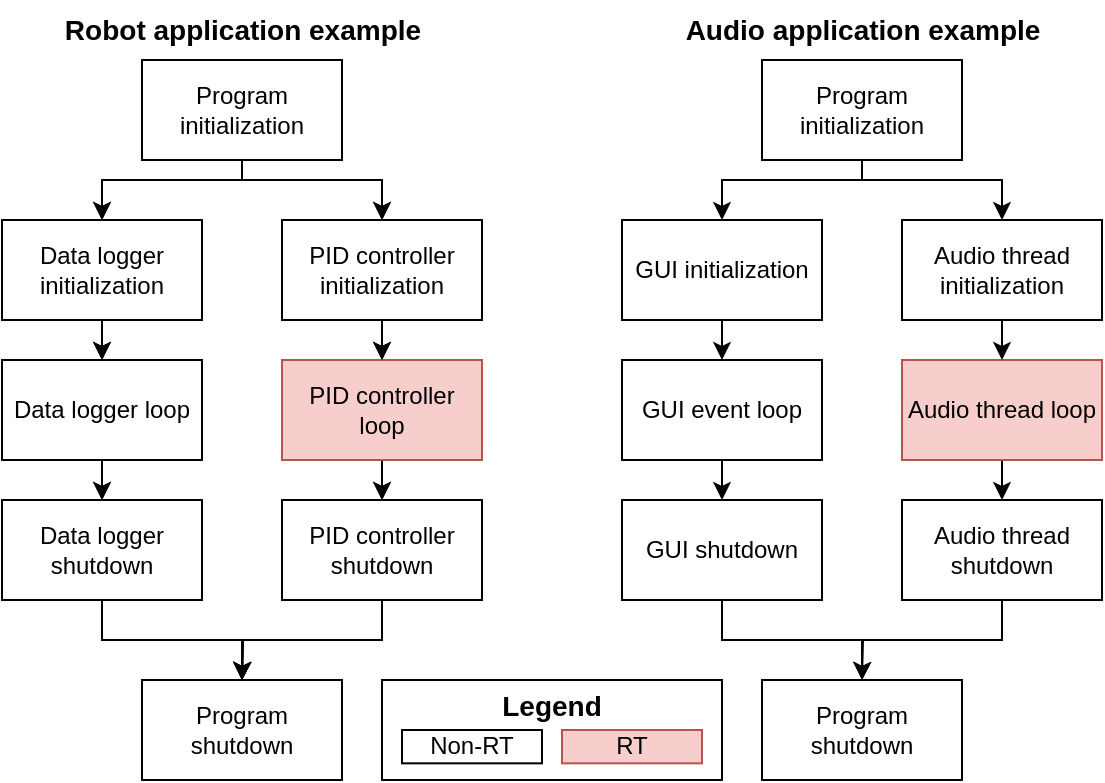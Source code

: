 <mxfile version="17.4.4" type="embed"><diagram id="QAH7SbcHKUdofo-h5MI7" name="Page-1"><mxGraphModel dx="1164" dy="794" grid="1" gridSize="10" guides="1" tooltips="1" connect="1" arrows="1" fold="1" page="1" pageScale="1" pageWidth="850" pageHeight="1100" background="none" math="0" shadow="0"><root><mxCell id="0"/><mxCell id="1" parent="0"/><mxCell id="39" style="edgeStyle=orthogonalEdgeStyle;rounded=0;orthogonalLoop=1;jettySize=auto;html=1;exitX=0.5;exitY=1;exitDx=0;exitDy=0;entryX=0.5;entryY=0;entryDx=0;entryDy=0;" edge="1" parent="1" source="2" target="35"><mxGeometry relative="1" as="geometry"><Array as="points"><mxPoint x="160" y="260"/><mxPoint x="90" y="260"/></Array></mxGeometry></mxCell><mxCell id="43" style="edgeStyle=orthogonalEdgeStyle;rounded=0;orthogonalLoop=1;jettySize=auto;html=1;exitX=0.5;exitY=1;exitDx=0;exitDy=0;entryX=0.5;entryY=0;entryDx=0;entryDy=0;" edge="1" parent="1" source="2" target="41"><mxGeometry relative="1" as="geometry"><Array as="points"><mxPoint x="160" y="260"/><mxPoint x="230" y="260"/></Array></mxGeometry></mxCell><mxCell id="2" value="Program initialization" style="rounded=0;whiteSpace=wrap;html=1;" parent="1" vertex="1"><mxGeometry x="110" y="200" width="100" height="50" as="geometry"/></mxCell><mxCell id="3" value="Program shutdown" style="rounded=0;whiteSpace=wrap;html=1;" parent="1" vertex="1"><mxGeometry x="110" y="510" width="100" height="50" as="geometry"/></mxCell><mxCell id="38" style="edgeStyle=orthogonalEdgeStyle;rounded=0;orthogonalLoop=1;jettySize=auto;html=1;exitX=0.5;exitY=1;exitDx=0;exitDy=0;entryX=0.5;entryY=0;entryDx=0;entryDy=0;" edge="1" parent="1" source="4" target="36"><mxGeometry relative="1" as="geometry"/></mxCell><mxCell id="4" value="Data logger loop" style="rounded=0;whiteSpace=wrap;html=1;" parent="1" vertex="1"><mxGeometry x="40" y="350" width="100" height="50" as="geometry"/></mxCell><mxCell id="45" style="edgeStyle=orthogonalEdgeStyle;rounded=0;orthogonalLoop=1;jettySize=auto;html=1;exitX=0.5;exitY=1;exitDx=0;exitDy=0;entryX=0.5;entryY=0;entryDx=0;entryDy=0;" edge="1" parent="1" source="5" target="42"><mxGeometry relative="1" as="geometry"/></mxCell><mxCell id="5" value="PID controller loop" style="rounded=0;whiteSpace=wrap;html=1;fillColor=#f8cecc;strokeColor=#b85450;" parent="1" vertex="1"><mxGeometry x="180" y="350" width="100" height="50" as="geometry"/></mxCell><mxCell id="15" style="edgeStyle=orthogonalEdgeStyle;rounded=0;orthogonalLoop=1;jettySize=auto;html=1;exitX=0.5;exitY=1;exitDx=0;exitDy=0;entryX=0.5;entryY=0;entryDx=0;entryDy=0;" parent="1" source="17" edge="1"><mxGeometry relative="1" as="geometry"><mxPoint x="400" y="290" as="targetPoint"/></mxGeometry></mxCell><mxCell id="19" style="edgeStyle=orthogonalEdgeStyle;rounded=0;orthogonalLoop=1;jettySize=auto;html=1;exitX=0.5;exitY=1;exitDx=0;exitDy=0;entryX=0.5;entryY=0;entryDx=0;entryDy=0;" parent="1" source="20" edge="1"><mxGeometry relative="1" as="geometry"><mxPoint x="470" y="510" as="targetPoint"/></mxGeometry></mxCell><mxCell id="21" style="edgeStyle=orthogonalEdgeStyle;rounded=0;orthogonalLoop=1;jettySize=auto;html=1;exitX=0.5;exitY=1;exitDx=0;exitDy=0;entryX=0.5;entryY=0;entryDx=0;entryDy=0;" parent="1" source="22" edge="1"><mxGeometry relative="1" as="geometry"><mxPoint x="470" y="510" as="targetPoint"/></mxGeometry></mxCell><mxCell id="26" value="" style="group" parent="1" vertex="1" connectable="0"><mxGeometry x="230" y="510" width="170" height="50" as="geometry"/></mxCell><mxCell id="25" value="" style="rounded=0;whiteSpace=wrap;html=1;fontSize=14;" parent="26" vertex="1"><mxGeometry width="170" height="50" as="geometry"/></mxCell><mxCell id="12" value="Non-RT" style="rounded=0;whiteSpace=wrap;html=1;" parent="26" vertex="1"><mxGeometry x="10" y="25" width="70" height="16.667" as="geometry"/></mxCell><mxCell id="14" value="RT" style="rounded=0;whiteSpace=wrap;html=1;fillColor=#f8cecc;strokeColor=#b85450;" parent="26" vertex="1"><mxGeometry x="90" y="25" width="70" height="16.667" as="geometry"/></mxCell><mxCell id="23" value="&lt;font style=&quot;font-size: 14px&quot;&gt;Legend&lt;/font&gt;" style="text;html=1;strokeColor=none;fillColor=none;align=center;verticalAlign=middle;whiteSpace=wrap;rounded=0;fontStyle=1" parent="26" vertex="1"><mxGeometry x="40" width="90" height="25" as="geometry"/></mxCell><mxCell id="33" value="&lt;b&gt;Robot application example&lt;/b&gt;" style="text;whiteSpace=wrap;html=1;fontSize=14;align=center;" parent="1" vertex="1"><mxGeometry x="63.75" y="170" width="192.5" height="30" as="geometry"/></mxCell><mxCell id="34" value="&lt;b&gt;Audio application example&lt;br&gt;&lt;/b&gt;" style="text;whiteSpace=wrap;html=1;fontSize=14;align=center;" parent="1" vertex="1"><mxGeometry x="372.5" y="170" width="195" height="30" as="geometry"/></mxCell><mxCell id="37" style="edgeStyle=orthogonalEdgeStyle;rounded=0;orthogonalLoop=1;jettySize=auto;html=1;exitX=0.5;exitY=1;exitDx=0;exitDy=0;entryX=0.5;entryY=0;entryDx=0;entryDy=0;" edge="1" parent="1" source="35" target="4"><mxGeometry relative="1" as="geometry"/></mxCell><mxCell id="35" value="Data logger initialization" style="rounded=0;whiteSpace=wrap;html=1;" vertex="1" parent="1"><mxGeometry x="40" y="280" width="100" height="50" as="geometry"/></mxCell><mxCell id="47" style="edgeStyle=orthogonalEdgeStyle;rounded=0;orthogonalLoop=1;jettySize=auto;html=1;exitX=0.5;exitY=1;exitDx=0;exitDy=0;" edge="1" parent="1" source="36"><mxGeometry relative="1" as="geometry"><mxPoint x="160" y="510" as="targetPoint"/></mxGeometry></mxCell><mxCell id="36" value="Data logger shutdown" style="rounded=0;whiteSpace=wrap;html=1;" vertex="1" parent="1"><mxGeometry x="40" y="420" width="100" height="50" as="geometry"/></mxCell><mxCell id="44" style="edgeStyle=orthogonalEdgeStyle;rounded=0;orthogonalLoop=1;jettySize=auto;html=1;exitX=0.5;exitY=1;exitDx=0;exitDy=0;entryX=0.5;entryY=0;entryDx=0;entryDy=0;" edge="1" parent="1" source="41" target="5"><mxGeometry relative="1" as="geometry"/></mxCell><mxCell id="41" value="PID controller initialization" style="rounded=0;whiteSpace=wrap;html=1;" vertex="1" parent="1"><mxGeometry x="180" y="280" width="100" height="50" as="geometry"/></mxCell><mxCell id="46" style="edgeStyle=orthogonalEdgeStyle;rounded=0;orthogonalLoop=1;jettySize=auto;html=1;exitX=0.5;exitY=1;exitDx=0;exitDy=0;entryX=0.5;entryY=0;entryDx=0;entryDy=0;" edge="1" parent="1" source="42" target="3"><mxGeometry relative="1" as="geometry"/></mxCell><mxCell id="42" value="PID controller shutdown" style="rounded=0;whiteSpace=wrap;html=1;" vertex="1" parent="1"><mxGeometry x="180" y="420" width="100" height="50" as="geometry"/></mxCell><mxCell id="60" style="edgeStyle=orthogonalEdgeStyle;rounded=0;orthogonalLoop=1;jettySize=auto;html=1;exitX=0.5;exitY=1;exitDx=0;exitDy=0;entryX=0.5;entryY=0;entryDx=0;entryDy=0;" edge="1" parent="1" source="62" target="69"><mxGeometry relative="1" as="geometry"><Array as="points"><mxPoint x="160" y="260"/><mxPoint x="90" y="260"/></Array></mxGeometry></mxCell><mxCell id="61" style="edgeStyle=orthogonalEdgeStyle;rounded=0;orthogonalLoop=1;jettySize=auto;html=1;exitX=0.5;exitY=1;exitDx=0;exitDy=0;entryX=0.5;entryY=0;entryDx=0;entryDy=0;" edge="1" parent="1" source="62" target="73"><mxGeometry relative="1" as="geometry"><Array as="points"><mxPoint x="160" y="260"/><mxPoint x="230" y="260"/></Array></mxGeometry></mxCell><mxCell id="62" value="Program initialization" style="rounded=0;whiteSpace=wrap;html=1;" vertex="1" parent="1"><mxGeometry x="110" y="200" width="100" height="50" as="geometry"/></mxCell><mxCell id="63" value="Program shutdown" style="rounded=0;whiteSpace=wrap;html=1;" vertex="1" parent="1"><mxGeometry x="110" y="510" width="100" height="50" as="geometry"/></mxCell><mxCell id="64" style="edgeStyle=orthogonalEdgeStyle;rounded=0;orthogonalLoop=1;jettySize=auto;html=1;exitX=0.5;exitY=1;exitDx=0;exitDy=0;entryX=0.5;entryY=0;entryDx=0;entryDy=0;" edge="1" parent="1" source="65" target="71"><mxGeometry relative="1" as="geometry"/></mxCell><mxCell id="65" value="Data logger loop" style="rounded=0;whiteSpace=wrap;html=1;" vertex="1" parent="1"><mxGeometry x="40" y="350" width="100" height="50" as="geometry"/></mxCell><mxCell id="66" style="edgeStyle=orthogonalEdgeStyle;rounded=0;orthogonalLoop=1;jettySize=auto;html=1;exitX=0.5;exitY=1;exitDx=0;exitDy=0;entryX=0.5;entryY=0;entryDx=0;entryDy=0;" edge="1" parent="1" source="67" target="75"><mxGeometry relative="1" as="geometry"/></mxCell><mxCell id="67" value="PID controller loop" style="rounded=0;whiteSpace=wrap;html=1;fillColor=#f8cecc;strokeColor=#b85450;" vertex="1" parent="1"><mxGeometry x="180" y="350" width="100" height="50" as="geometry"/></mxCell><mxCell id="68" style="edgeStyle=orthogonalEdgeStyle;rounded=0;orthogonalLoop=1;jettySize=auto;html=1;exitX=0.5;exitY=1;exitDx=0;exitDy=0;entryX=0.5;entryY=0;entryDx=0;entryDy=0;" edge="1" parent="1" source="69" target="65"><mxGeometry relative="1" as="geometry"/></mxCell><mxCell id="69" value="Data logger initialization" style="rounded=0;whiteSpace=wrap;html=1;" vertex="1" parent="1"><mxGeometry x="40" y="280" width="100" height="50" as="geometry"/></mxCell><mxCell id="70" style="edgeStyle=orthogonalEdgeStyle;rounded=0;orthogonalLoop=1;jettySize=auto;html=1;exitX=0.5;exitY=1;exitDx=0;exitDy=0;" edge="1" parent="1" source="71"><mxGeometry relative="1" as="geometry"><mxPoint x="160" y="510" as="targetPoint"/></mxGeometry></mxCell><mxCell id="71" value="Data logger shutdown" style="rounded=0;whiteSpace=wrap;html=1;" vertex="1" parent="1"><mxGeometry x="40" y="420" width="100" height="50" as="geometry"/></mxCell><mxCell id="72" style="edgeStyle=orthogonalEdgeStyle;rounded=0;orthogonalLoop=1;jettySize=auto;html=1;exitX=0.5;exitY=1;exitDx=0;exitDy=0;entryX=0.5;entryY=0;entryDx=0;entryDy=0;" edge="1" parent="1" source="73" target="67"><mxGeometry relative="1" as="geometry"/></mxCell><mxCell id="73" value="PID controller initialization" style="rounded=0;whiteSpace=wrap;html=1;" vertex="1" parent="1"><mxGeometry x="180" y="280" width="100" height="50" as="geometry"/></mxCell><mxCell id="74" style="edgeStyle=orthogonalEdgeStyle;rounded=0;orthogonalLoop=1;jettySize=auto;html=1;exitX=0.5;exitY=1;exitDx=0;exitDy=0;entryX=0.5;entryY=0;entryDx=0;entryDy=0;" edge="1" parent="1" source="75" target="63"><mxGeometry relative="1" as="geometry"/></mxCell><mxCell id="75" value="PID controller shutdown" style="rounded=0;whiteSpace=wrap;html=1;" vertex="1" parent="1"><mxGeometry x="180" y="420" width="100" height="50" as="geometry"/></mxCell><mxCell id="76" style="edgeStyle=orthogonalEdgeStyle;rounded=0;orthogonalLoop=1;jettySize=auto;html=1;exitX=0.5;exitY=1;exitDx=0;exitDy=0;entryX=0.5;entryY=0;entryDx=0;entryDy=0;" edge="1" parent="1" source="78" target="85"><mxGeometry relative="1" as="geometry"><Array as="points"><mxPoint x="470" y="260"/><mxPoint x="400" y="260"/></Array></mxGeometry></mxCell><mxCell id="77" style="edgeStyle=orthogonalEdgeStyle;rounded=0;orthogonalLoop=1;jettySize=auto;html=1;exitX=0.5;exitY=1;exitDx=0;exitDy=0;entryX=0.5;entryY=0;entryDx=0;entryDy=0;" edge="1" parent="1" source="78" target="89"><mxGeometry relative="1" as="geometry"><Array as="points"><mxPoint x="470" y="260"/><mxPoint x="540" y="260"/></Array></mxGeometry></mxCell><mxCell id="78" value="Program initialization" style="rounded=0;whiteSpace=wrap;html=1;" vertex="1" parent="1"><mxGeometry x="420" y="200" width="100" height="50" as="geometry"/></mxCell><mxCell id="79" value="Program shutdown" style="rounded=0;whiteSpace=wrap;html=1;" vertex="1" parent="1"><mxGeometry x="420" y="510" width="100" height="50" as="geometry"/></mxCell><mxCell id="80" style="edgeStyle=orthogonalEdgeStyle;rounded=0;orthogonalLoop=1;jettySize=auto;html=1;exitX=0.5;exitY=1;exitDx=0;exitDy=0;entryX=0.5;entryY=0;entryDx=0;entryDy=0;" edge="1" parent="1" source="81" target="87"><mxGeometry relative="1" as="geometry"/></mxCell><mxCell id="81" value="GUI event loop" style="rounded=0;whiteSpace=wrap;html=1;" vertex="1" parent="1"><mxGeometry x="350" y="350" width="100" height="50" as="geometry"/></mxCell><mxCell id="82" style="edgeStyle=orthogonalEdgeStyle;rounded=0;orthogonalLoop=1;jettySize=auto;html=1;exitX=0.5;exitY=1;exitDx=0;exitDy=0;entryX=0.5;entryY=0;entryDx=0;entryDy=0;" edge="1" parent="1" source="83" target="91"><mxGeometry relative="1" as="geometry"/></mxCell><mxCell id="83" value="Audio thread loop" style="rounded=0;whiteSpace=wrap;html=1;fillColor=#f8cecc;strokeColor=#b85450;" vertex="1" parent="1"><mxGeometry x="490" y="350" width="100" height="50" as="geometry"/></mxCell><mxCell id="84" style="edgeStyle=orthogonalEdgeStyle;rounded=0;orthogonalLoop=1;jettySize=auto;html=1;exitX=0.5;exitY=1;exitDx=0;exitDy=0;entryX=0.5;entryY=0;entryDx=0;entryDy=0;" edge="1" parent="1" source="85" target="81"><mxGeometry relative="1" as="geometry"/></mxCell><mxCell id="85" value="GUI initialization" style="rounded=0;whiteSpace=wrap;html=1;" vertex="1" parent="1"><mxGeometry x="350" y="280" width="100" height="50" as="geometry"/></mxCell><mxCell id="86" style="edgeStyle=orthogonalEdgeStyle;rounded=0;orthogonalLoop=1;jettySize=auto;html=1;exitX=0.5;exitY=1;exitDx=0;exitDy=0;" edge="1" parent="1" source="87"><mxGeometry relative="1" as="geometry"><mxPoint x="470" y="510" as="targetPoint"/></mxGeometry></mxCell><mxCell id="87" value="GUI shutdown" style="rounded=0;whiteSpace=wrap;html=1;" vertex="1" parent="1"><mxGeometry x="350" y="420" width="100" height="50" as="geometry"/></mxCell><mxCell id="88" style="edgeStyle=orthogonalEdgeStyle;rounded=0;orthogonalLoop=1;jettySize=auto;html=1;exitX=0.5;exitY=1;exitDx=0;exitDy=0;entryX=0.5;entryY=0;entryDx=0;entryDy=0;" edge="1" parent="1" source="89" target="83"><mxGeometry relative="1" as="geometry"/></mxCell><mxCell id="89" value="Audio thread initialization" style="rounded=0;whiteSpace=wrap;html=1;" vertex="1" parent="1"><mxGeometry x="490" y="280" width="100" height="50" as="geometry"/></mxCell><mxCell id="90" style="edgeStyle=orthogonalEdgeStyle;rounded=0;orthogonalLoop=1;jettySize=auto;html=1;exitX=0.5;exitY=1;exitDx=0;exitDy=0;entryX=0.5;entryY=0;entryDx=0;entryDy=0;" edge="1" parent="1" source="91" target="79"><mxGeometry relative="1" as="geometry"/></mxCell><mxCell id="91" value="Audio thread shutdown" style="rounded=0;whiteSpace=wrap;html=1;" vertex="1" parent="1"><mxGeometry x="490" y="420" width="100" height="50" as="geometry"/></mxCell></root></mxGraphModel></diagram></mxfile>